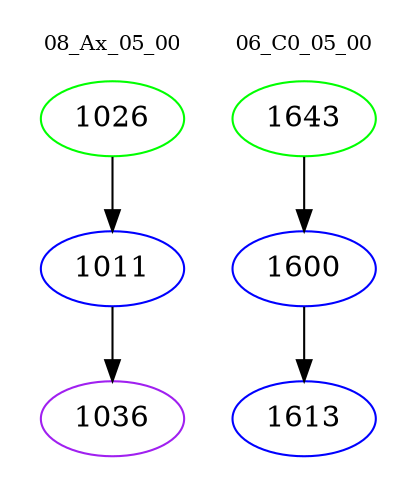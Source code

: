 digraph{
subgraph cluster_0 {
color = white
label = "08_Ax_05_00";
fontsize=10;
T0_1026 [label="1026", color="green"]
T0_1026 -> T0_1011 [color="black"]
T0_1011 [label="1011", color="blue"]
T0_1011 -> T0_1036 [color="black"]
T0_1036 [label="1036", color="purple"]
}
subgraph cluster_1 {
color = white
label = "06_C0_05_00";
fontsize=10;
T1_1643 [label="1643", color="green"]
T1_1643 -> T1_1600 [color="black"]
T1_1600 [label="1600", color="blue"]
T1_1600 -> T1_1613 [color="black"]
T1_1613 [label="1613", color="blue"]
}
}
